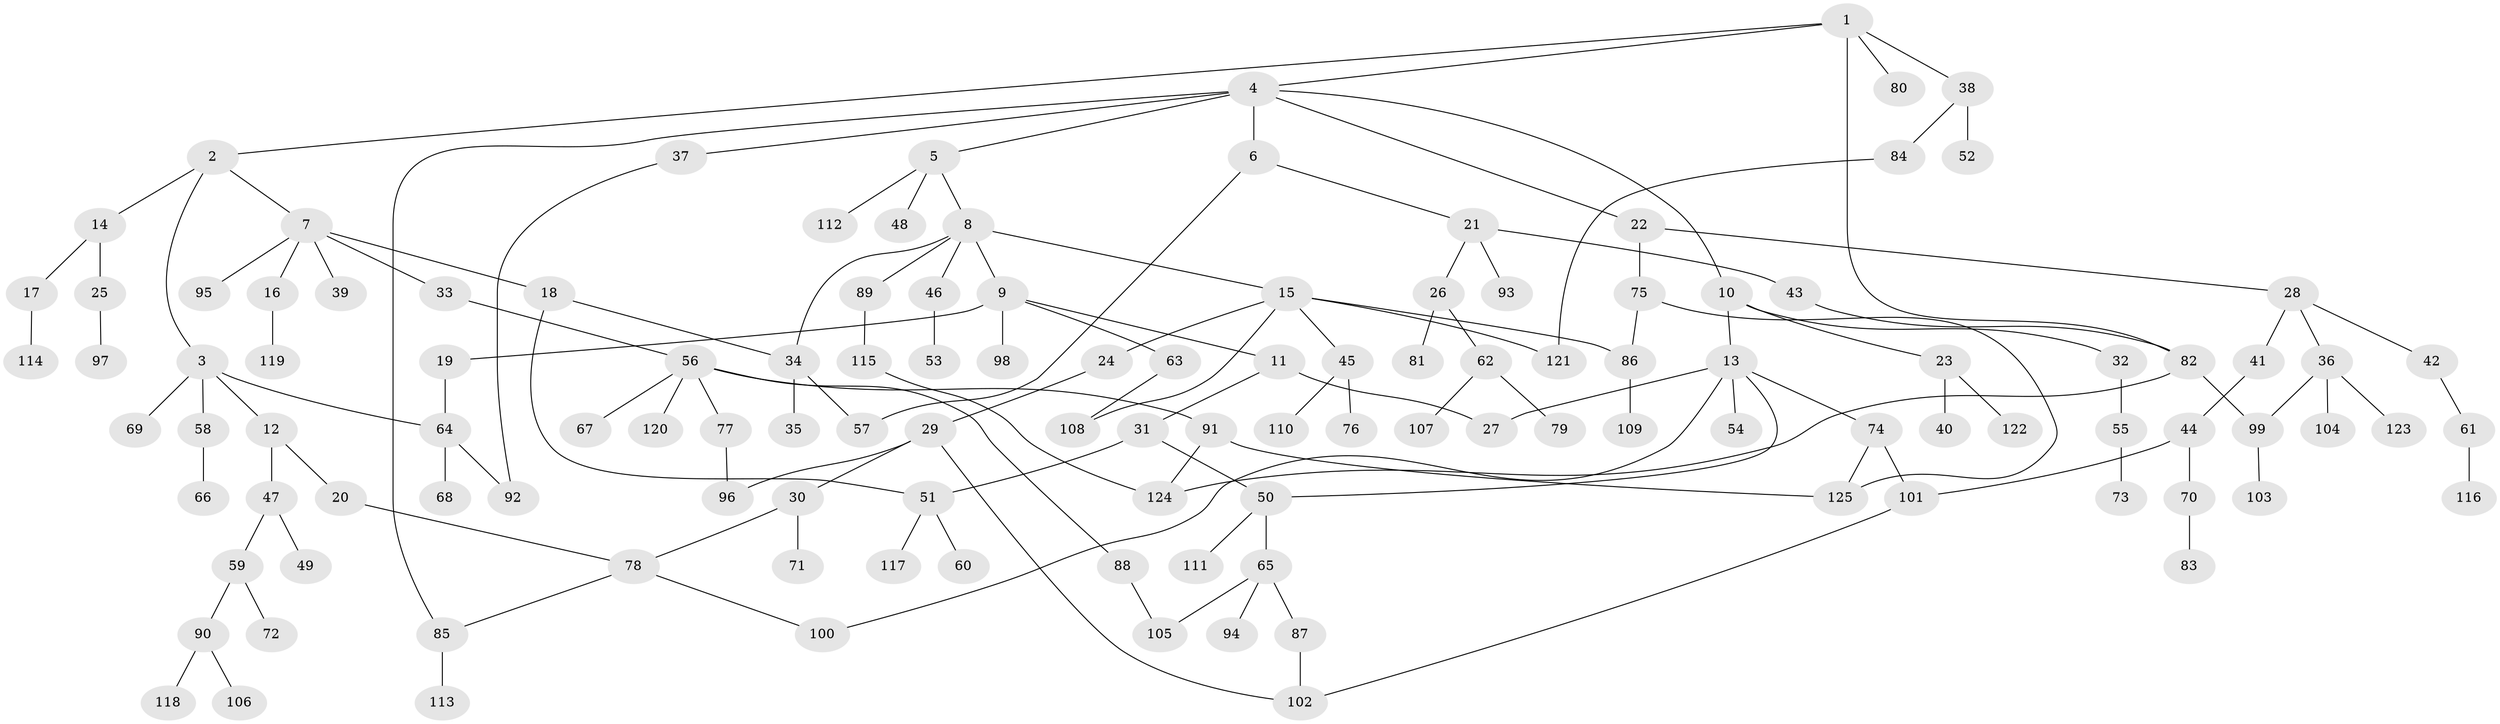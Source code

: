 // coarse degree distribution, {7: 0.011363636363636364, 3: 0.2727272727272727, 4: 0.10227272727272728, 6: 0.022727272727272728, 2: 0.3522727272727273, 1: 0.20454545454545456, 5: 0.03409090909090909}
// Generated by graph-tools (version 1.1) at 2025/36/03/04/25 23:36:14]
// undirected, 125 vertices, 148 edges
graph export_dot {
  node [color=gray90,style=filled];
  1;
  2;
  3;
  4;
  5;
  6;
  7;
  8;
  9;
  10;
  11;
  12;
  13;
  14;
  15;
  16;
  17;
  18;
  19;
  20;
  21;
  22;
  23;
  24;
  25;
  26;
  27;
  28;
  29;
  30;
  31;
  32;
  33;
  34;
  35;
  36;
  37;
  38;
  39;
  40;
  41;
  42;
  43;
  44;
  45;
  46;
  47;
  48;
  49;
  50;
  51;
  52;
  53;
  54;
  55;
  56;
  57;
  58;
  59;
  60;
  61;
  62;
  63;
  64;
  65;
  66;
  67;
  68;
  69;
  70;
  71;
  72;
  73;
  74;
  75;
  76;
  77;
  78;
  79;
  80;
  81;
  82;
  83;
  84;
  85;
  86;
  87;
  88;
  89;
  90;
  91;
  92;
  93;
  94;
  95;
  96;
  97;
  98;
  99;
  100;
  101;
  102;
  103;
  104;
  105;
  106;
  107;
  108;
  109;
  110;
  111;
  112;
  113;
  114;
  115;
  116;
  117;
  118;
  119;
  120;
  121;
  122;
  123;
  124;
  125;
  1 -- 2;
  1 -- 4;
  1 -- 38;
  1 -- 80;
  1 -- 82;
  2 -- 3;
  2 -- 7;
  2 -- 14;
  3 -- 12;
  3 -- 58;
  3 -- 64;
  3 -- 69;
  4 -- 5;
  4 -- 6;
  4 -- 10;
  4 -- 22;
  4 -- 37;
  4 -- 85;
  5 -- 8;
  5 -- 48;
  5 -- 112;
  6 -- 21;
  6 -- 57;
  7 -- 16;
  7 -- 18;
  7 -- 33;
  7 -- 39;
  7 -- 95;
  8 -- 9;
  8 -- 15;
  8 -- 46;
  8 -- 89;
  8 -- 34;
  9 -- 11;
  9 -- 19;
  9 -- 63;
  9 -- 98;
  10 -- 13;
  10 -- 23;
  10 -- 32;
  11 -- 31;
  11 -- 27;
  12 -- 20;
  12 -- 47;
  13 -- 27;
  13 -- 50;
  13 -- 54;
  13 -- 74;
  13 -- 100;
  14 -- 17;
  14 -- 25;
  15 -- 24;
  15 -- 45;
  15 -- 108;
  15 -- 121;
  15 -- 86;
  16 -- 119;
  17 -- 114;
  18 -- 34;
  18 -- 51;
  19 -- 64;
  20 -- 78;
  21 -- 26;
  21 -- 43;
  21 -- 93;
  22 -- 28;
  22 -- 75;
  23 -- 40;
  23 -- 122;
  24 -- 29;
  25 -- 97;
  26 -- 62;
  26 -- 81;
  28 -- 36;
  28 -- 41;
  28 -- 42;
  29 -- 30;
  29 -- 96;
  29 -- 102;
  30 -- 71;
  30 -- 78;
  31 -- 50;
  31 -- 51;
  32 -- 55;
  33 -- 56;
  34 -- 35;
  34 -- 57;
  36 -- 104;
  36 -- 123;
  36 -- 99;
  37 -- 92;
  38 -- 52;
  38 -- 84;
  41 -- 44;
  42 -- 61;
  43 -- 82;
  44 -- 70;
  44 -- 101;
  45 -- 76;
  45 -- 110;
  46 -- 53;
  47 -- 49;
  47 -- 59;
  50 -- 65;
  50 -- 111;
  51 -- 60;
  51 -- 117;
  55 -- 73;
  56 -- 67;
  56 -- 77;
  56 -- 88;
  56 -- 91;
  56 -- 120;
  58 -- 66;
  59 -- 72;
  59 -- 90;
  61 -- 116;
  62 -- 79;
  62 -- 107;
  63 -- 108;
  64 -- 68;
  64 -- 92;
  65 -- 87;
  65 -- 94;
  65 -- 105;
  70 -- 83;
  74 -- 101;
  74 -- 125;
  75 -- 86;
  75 -- 125;
  77 -- 96;
  78 -- 85;
  78 -- 100;
  82 -- 99;
  82 -- 124;
  84 -- 121;
  85 -- 113;
  86 -- 109;
  87 -- 102;
  88 -- 105;
  89 -- 115;
  90 -- 106;
  90 -- 118;
  91 -- 125;
  91 -- 124;
  99 -- 103;
  101 -- 102;
  115 -- 124;
}
